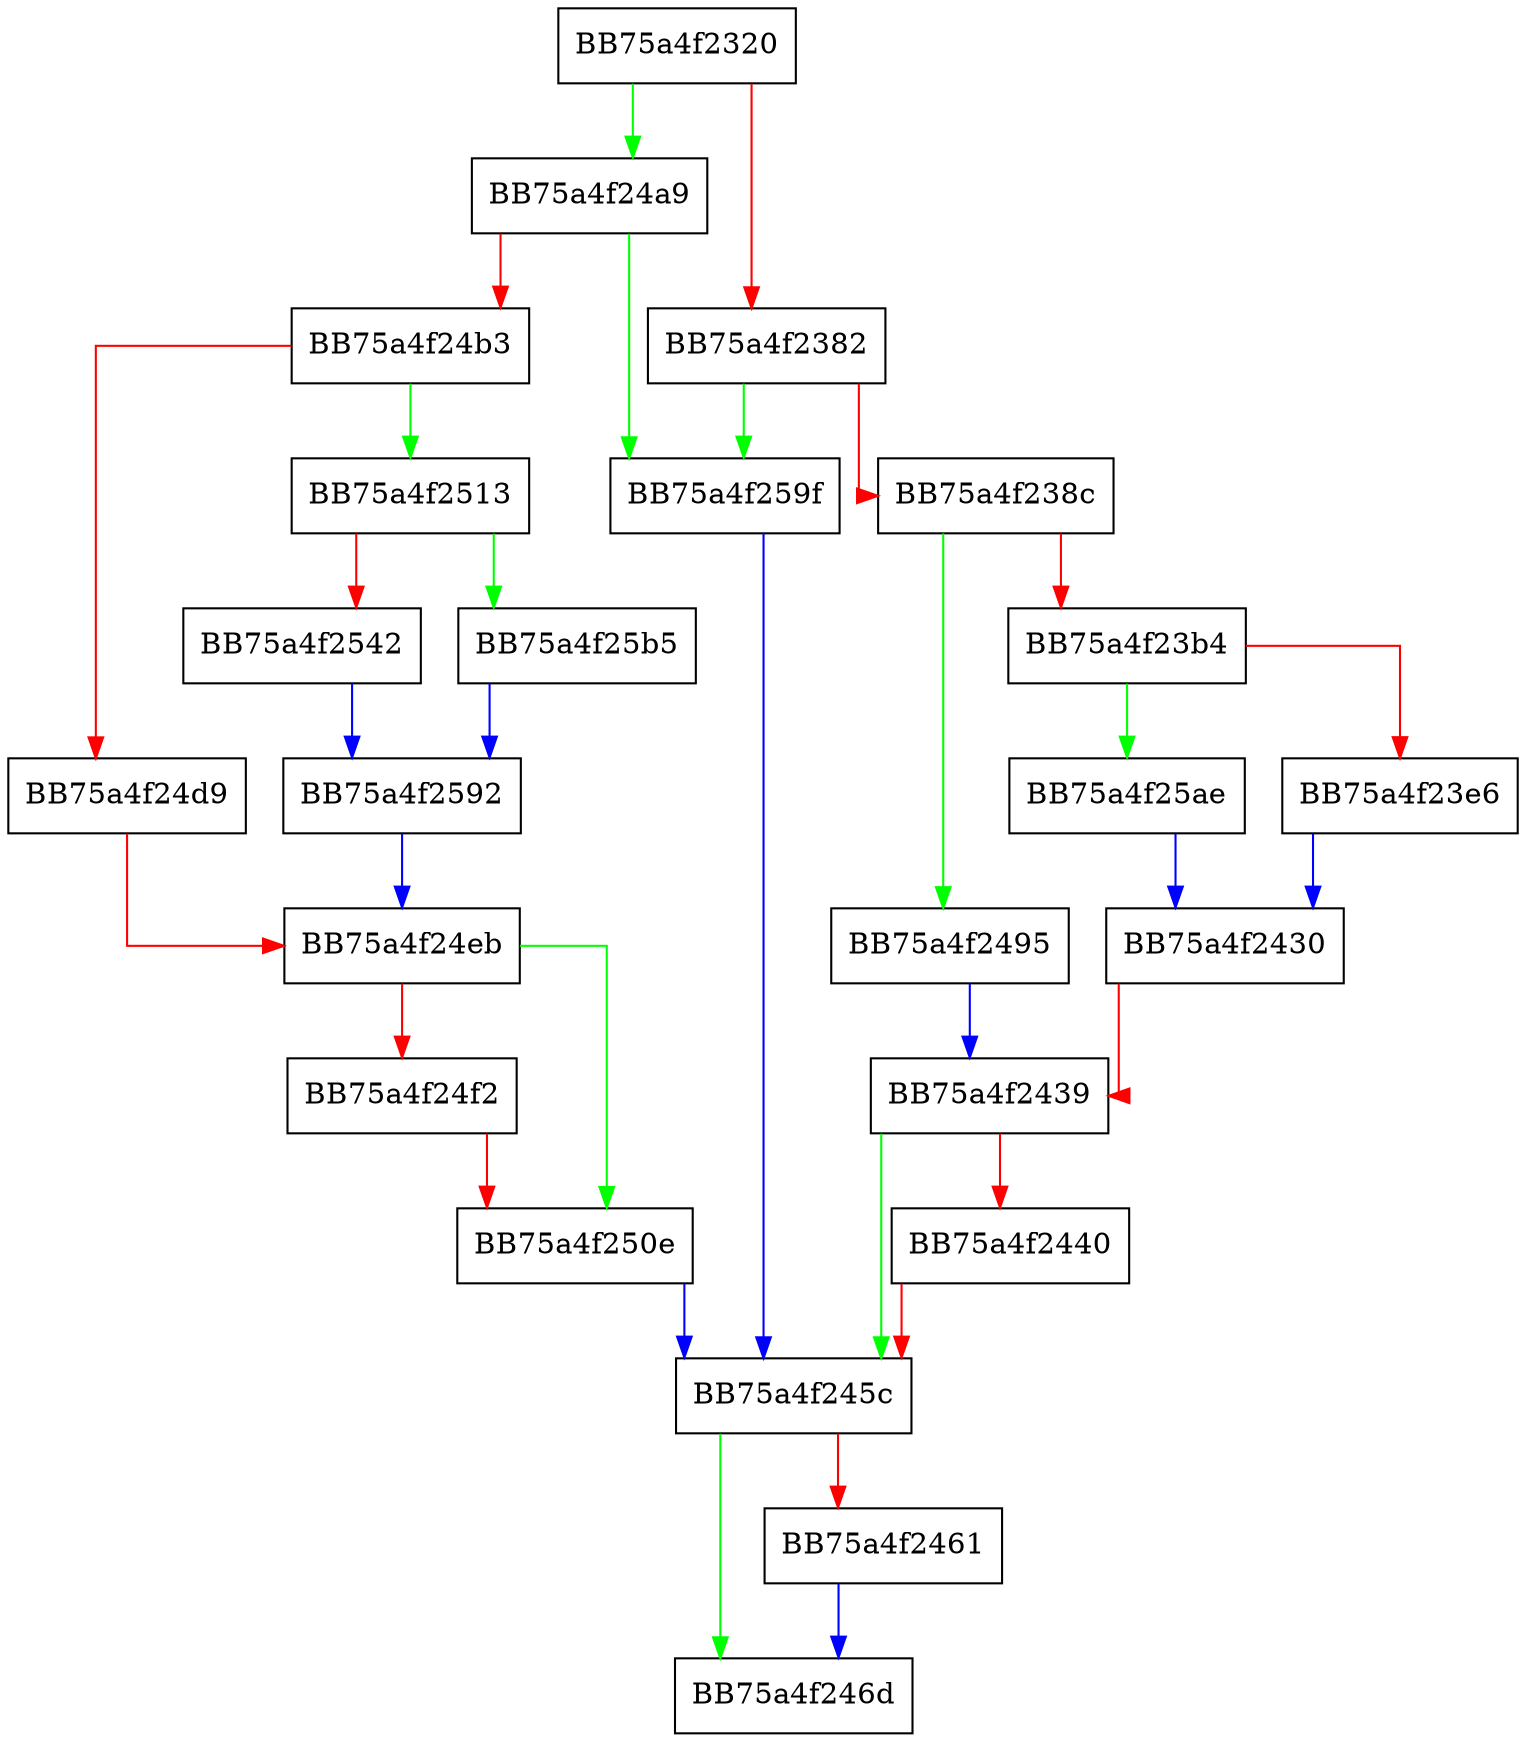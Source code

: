digraph KERNEL32_DLL_VirtualQuery {
  node [shape="box"];
  graph [splines=ortho];
  BB75a4f2320 -> BB75a4f24a9 [color="green"];
  BB75a4f2320 -> BB75a4f2382 [color="red"];
  BB75a4f2382 -> BB75a4f259f [color="green"];
  BB75a4f2382 -> BB75a4f238c [color="red"];
  BB75a4f238c -> BB75a4f2495 [color="green"];
  BB75a4f238c -> BB75a4f23b4 [color="red"];
  BB75a4f23b4 -> BB75a4f25ae [color="green"];
  BB75a4f23b4 -> BB75a4f23e6 [color="red"];
  BB75a4f23e6 -> BB75a4f2430 [color="blue"];
  BB75a4f2430 -> BB75a4f2439 [color="red"];
  BB75a4f2439 -> BB75a4f245c [color="green"];
  BB75a4f2439 -> BB75a4f2440 [color="red"];
  BB75a4f2440 -> BB75a4f245c [color="red"];
  BB75a4f245c -> BB75a4f246d [color="green"];
  BB75a4f245c -> BB75a4f2461 [color="red"];
  BB75a4f2461 -> BB75a4f246d [color="blue"];
  BB75a4f2495 -> BB75a4f2439 [color="blue"];
  BB75a4f24a9 -> BB75a4f259f [color="green"];
  BB75a4f24a9 -> BB75a4f24b3 [color="red"];
  BB75a4f24b3 -> BB75a4f2513 [color="green"];
  BB75a4f24b3 -> BB75a4f24d9 [color="red"];
  BB75a4f24d9 -> BB75a4f24eb [color="red"];
  BB75a4f24eb -> BB75a4f250e [color="green"];
  BB75a4f24eb -> BB75a4f24f2 [color="red"];
  BB75a4f24f2 -> BB75a4f250e [color="red"];
  BB75a4f250e -> BB75a4f245c [color="blue"];
  BB75a4f2513 -> BB75a4f25b5 [color="green"];
  BB75a4f2513 -> BB75a4f2542 [color="red"];
  BB75a4f2542 -> BB75a4f2592 [color="blue"];
  BB75a4f2592 -> BB75a4f24eb [color="blue"];
  BB75a4f259f -> BB75a4f245c [color="blue"];
  BB75a4f25ae -> BB75a4f2430 [color="blue"];
  BB75a4f25b5 -> BB75a4f2592 [color="blue"];
}